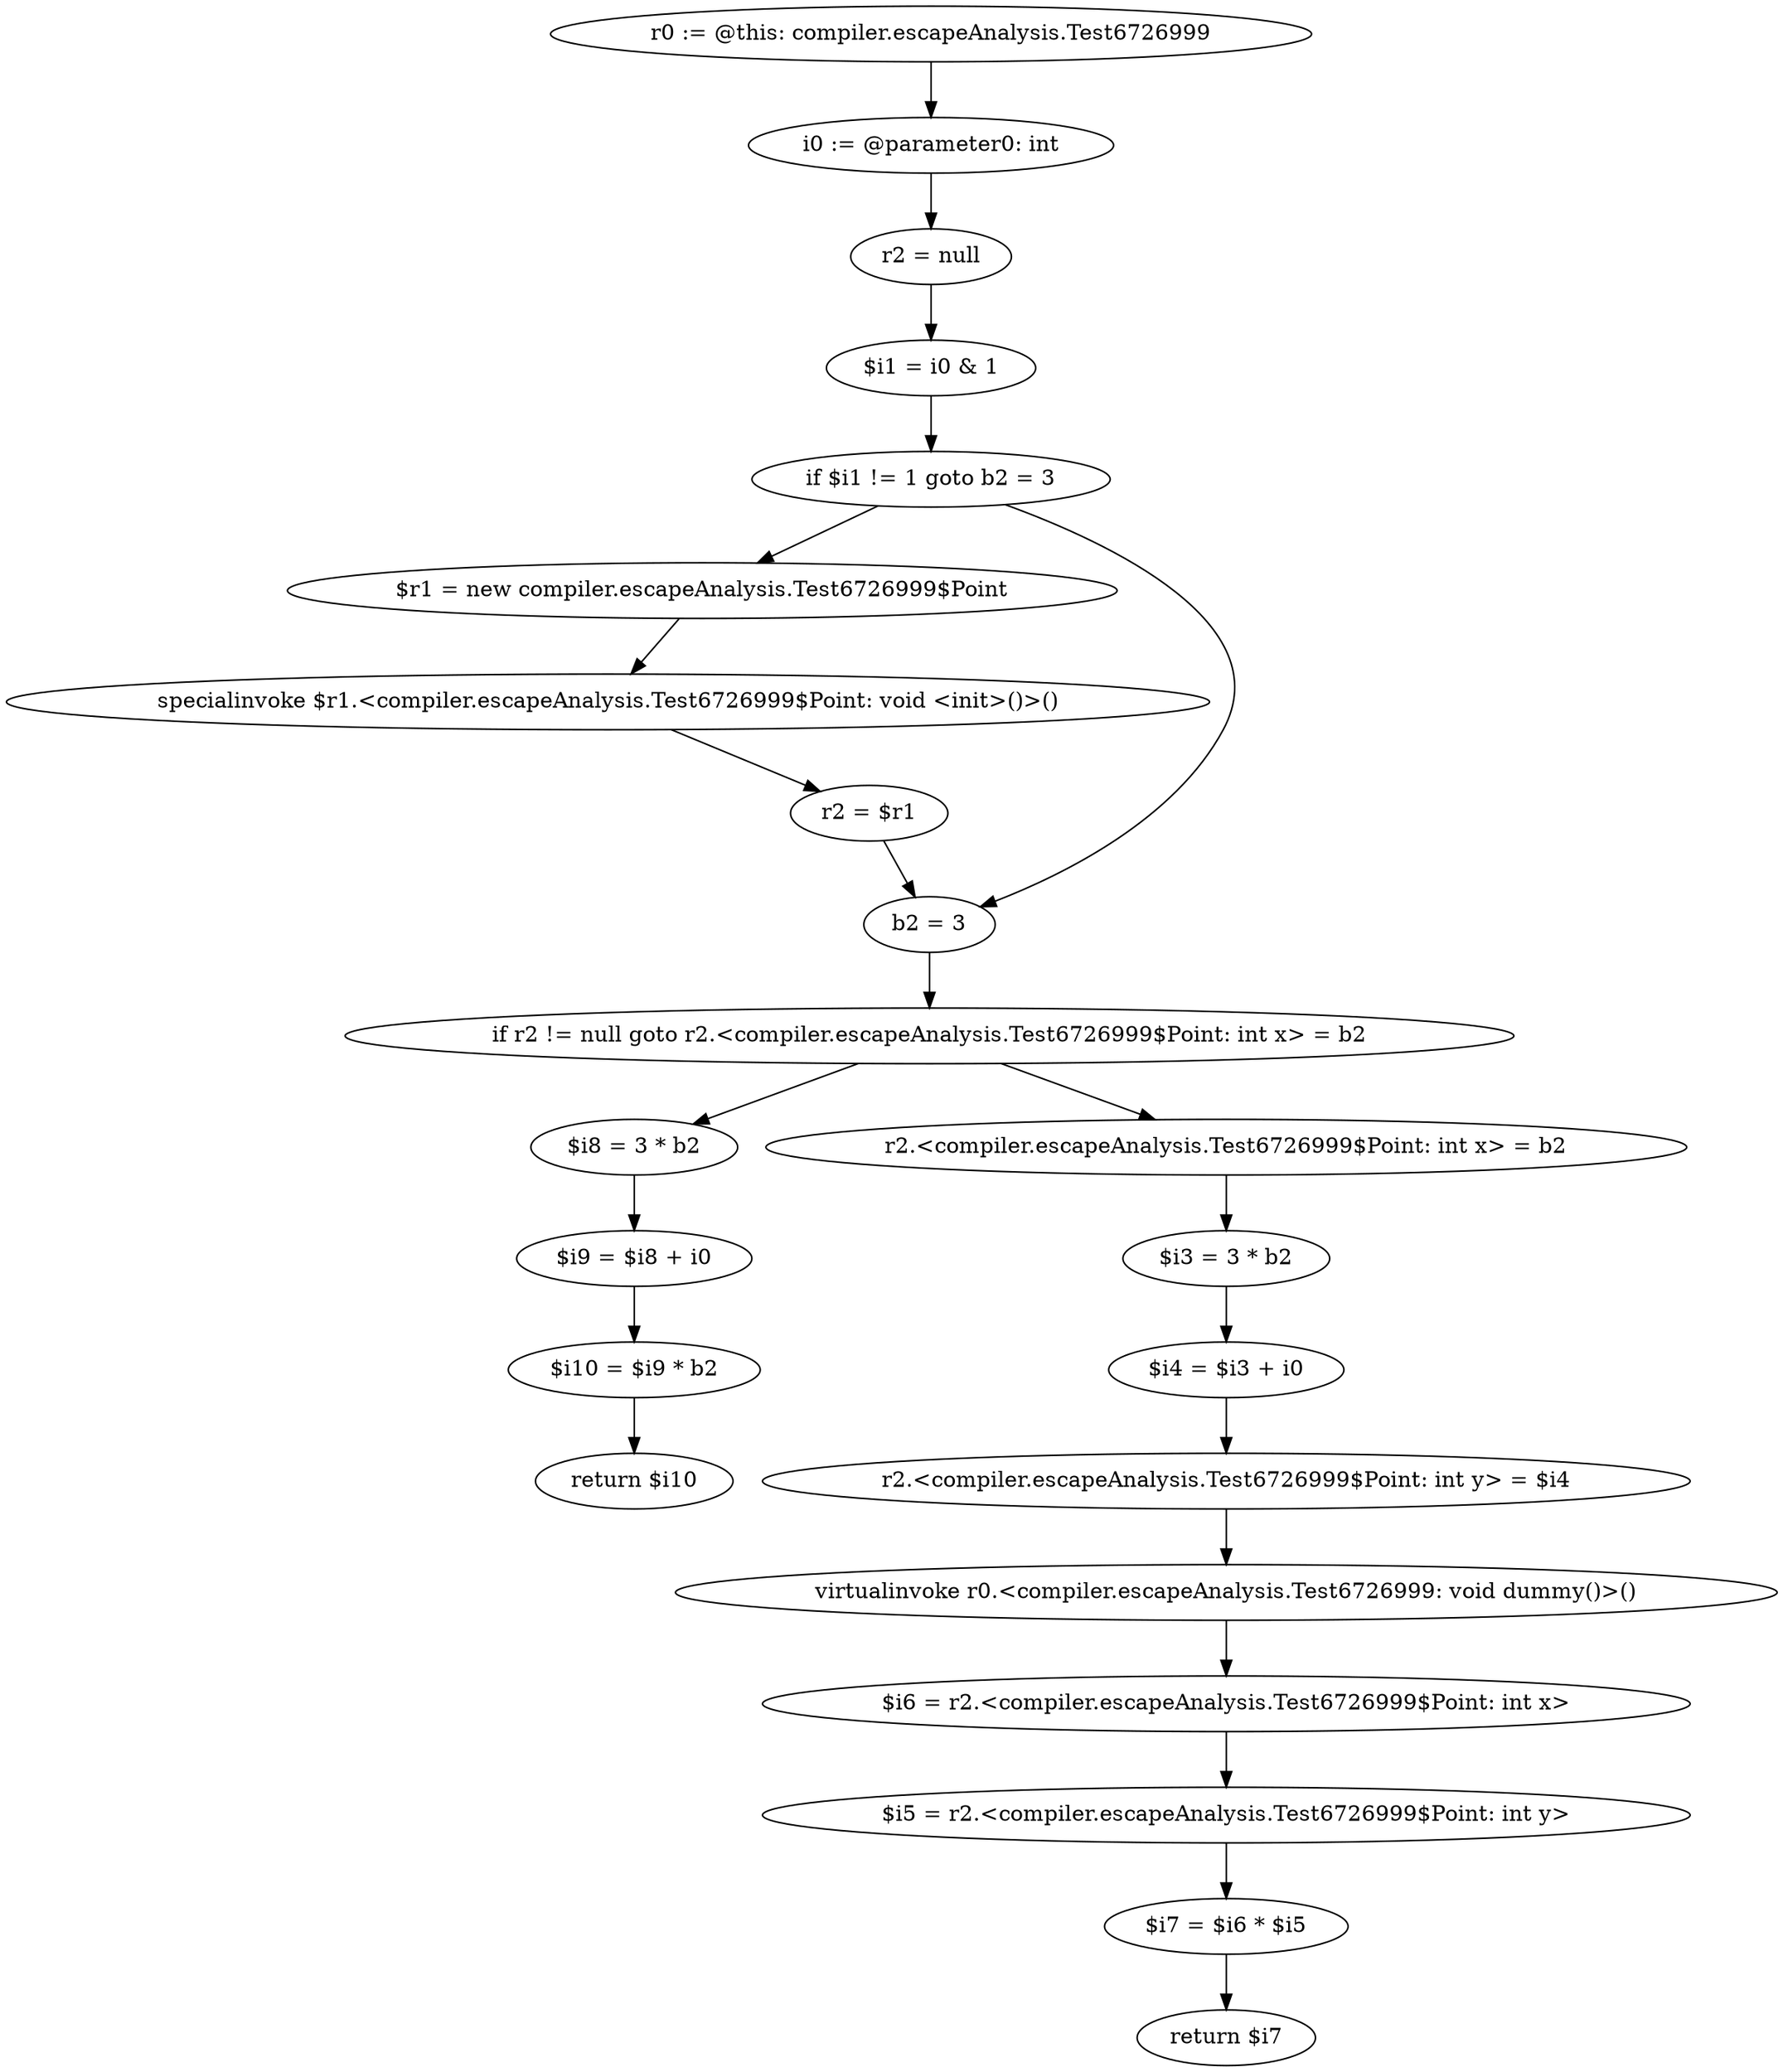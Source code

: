 digraph "unitGraph" {
    "r0 := @this: compiler.escapeAnalysis.Test6726999"
    "i0 := @parameter0: int"
    "r2 = null"
    "$i1 = i0 & 1"
    "if $i1 != 1 goto b2 = 3"
    "$r1 = new compiler.escapeAnalysis.Test6726999$Point"
    "specialinvoke $r1.<compiler.escapeAnalysis.Test6726999$Point: void <init>()>()"
    "r2 = $r1"
    "b2 = 3"
    "if r2 != null goto r2.<compiler.escapeAnalysis.Test6726999$Point: int x> = b2"
    "$i8 = 3 * b2"
    "$i9 = $i8 + i0"
    "$i10 = $i9 * b2"
    "return $i10"
    "r2.<compiler.escapeAnalysis.Test6726999$Point: int x> = b2"
    "$i3 = 3 * b2"
    "$i4 = $i3 + i0"
    "r2.<compiler.escapeAnalysis.Test6726999$Point: int y> = $i4"
    "virtualinvoke r0.<compiler.escapeAnalysis.Test6726999: void dummy()>()"
    "$i6 = r2.<compiler.escapeAnalysis.Test6726999$Point: int x>"
    "$i5 = r2.<compiler.escapeAnalysis.Test6726999$Point: int y>"
    "$i7 = $i6 * $i5"
    "return $i7"
    "r0 := @this: compiler.escapeAnalysis.Test6726999"->"i0 := @parameter0: int";
    "i0 := @parameter0: int"->"r2 = null";
    "r2 = null"->"$i1 = i0 & 1";
    "$i1 = i0 & 1"->"if $i1 != 1 goto b2 = 3";
    "if $i1 != 1 goto b2 = 3"->"$r1 = new compiler.escapeAnalysis.Test6726999$Point";
    "if $i1 != 1 goto b2 = 3"->"b2 = 3";
    "$r1 = new compiler.escapeAnalysis.Test6726999$Point"->"specialinvoke $r1.<compiler.escapeAnalysis.Test6726999$Point: void <init>()>()";
    "specialinvoke $r1.<compiler.escapeAnalysis.Test6726999$Point: void <init>()>()"->"r2 = $r1";
    "r2 = $r1"->"b2 = 3";
    "b2 = 3"->"if r2 != null goto r2.<compiler.escapeAnalysis.Test6726999$Point: int x> = b2";
    "if r2 != null goto r2.<compiler.escapeAnalysis.Test6726999$Point: int x> = b2"->"$i8 = 3 * b2";
    "if r2 != null goto r2.<compiler.escapeAnalysis.Test6726999$Point: int x> = b2"->"r2.<compiler.escapeAnalysis.Test6726999$Point: int x> = b2";
    "$i8 = 3 * b2"->"$i9 = $i8 + i0";
    "$i9 = $i8 + i0"->"$i10 = $i9 * b2";
    "$i10 = $i9 * b2"->"return $i10";
    "r2.<compiler.escapeAnalysis.Test6726999$Point: int x> = b2"->"$i3 = 3 * b2";
    "$i3 = 3 * b2"->"$i4 = $i3 + i0";
    "$i4 = $i3 + i0"->"r2.<compiler.escapeAnalysis.Test6726999$Point: int y> = $i4";
    "r2.<compiler.escapeAnalysis.Test6726999$Point: int y> = $i4"->"virtualinvoke r0.<compiler.escapeAnalysis.Test6726999: void dummy()>()";
    "virtualinvoke r0.<compiler.escapeAnalysis.Test6726999: void dummy()>()"->"$i6 = r2.<compiler.escapeAnalysis.Test6726999$Point: int x>";
    "$i6 = r2.<compiler.escapeAnalysis.Test6726999$Point: int x>"->"$i5 = r2.<compiler.escapeAnalysis.Test6726999$Point: int y>";
    "$i5 = r2.<compiler.escapeAnalysis.Test6726999$Point: int y>"->"$i7 = $i6 * $i5";
    "$i7 = $i6 * $i5"->"return $i7";
}
